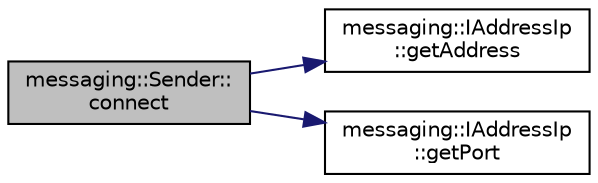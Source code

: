 digraph "messaging::Sender::connect"
{
 // LATEX_PDF_SIZE
  edge [fontname="Helvetica",fontsize="10",labelfontname="Helvetica",labelfontsize="10"];
  node [fontname="Helvetica",fontsize="10",shape=record];
  rankdir="LR";
  Node1 [label="messaging::Sender::\lconnect",height=0.2,width=0.4,color="black", fillcolor="grey75", style="filled", fontcolor="black",tooltip=" "];
  Node1 -> Node2 [color="midnightblue",fontsize="10",style="solid",fontname="Helvetica"];
  Node2 [label="messaging::IAddressIp\l::getAddress",height=0.2,width=0.4,color="black", fillcolor="white", style="filled",URL="$classmessaging_1_1_i_address_ip.html#aae08a9c9765b584e94743b8dc48263d8",tooltip=" "];
  Node1 -> Node3 [color="midnightblue",fontsize="10",style="solid",fontname="Helvetica"];
  Node3 [label="messaging::IAddressIp\l::getPort",height=0.2,width=0.4,color="black", fillcolor="white", style="filled",URL="$classmessaging_1_1_i_address_ip.html#a7260b285c39b61f0206fee66450259b1",tooltip=" "];
}
